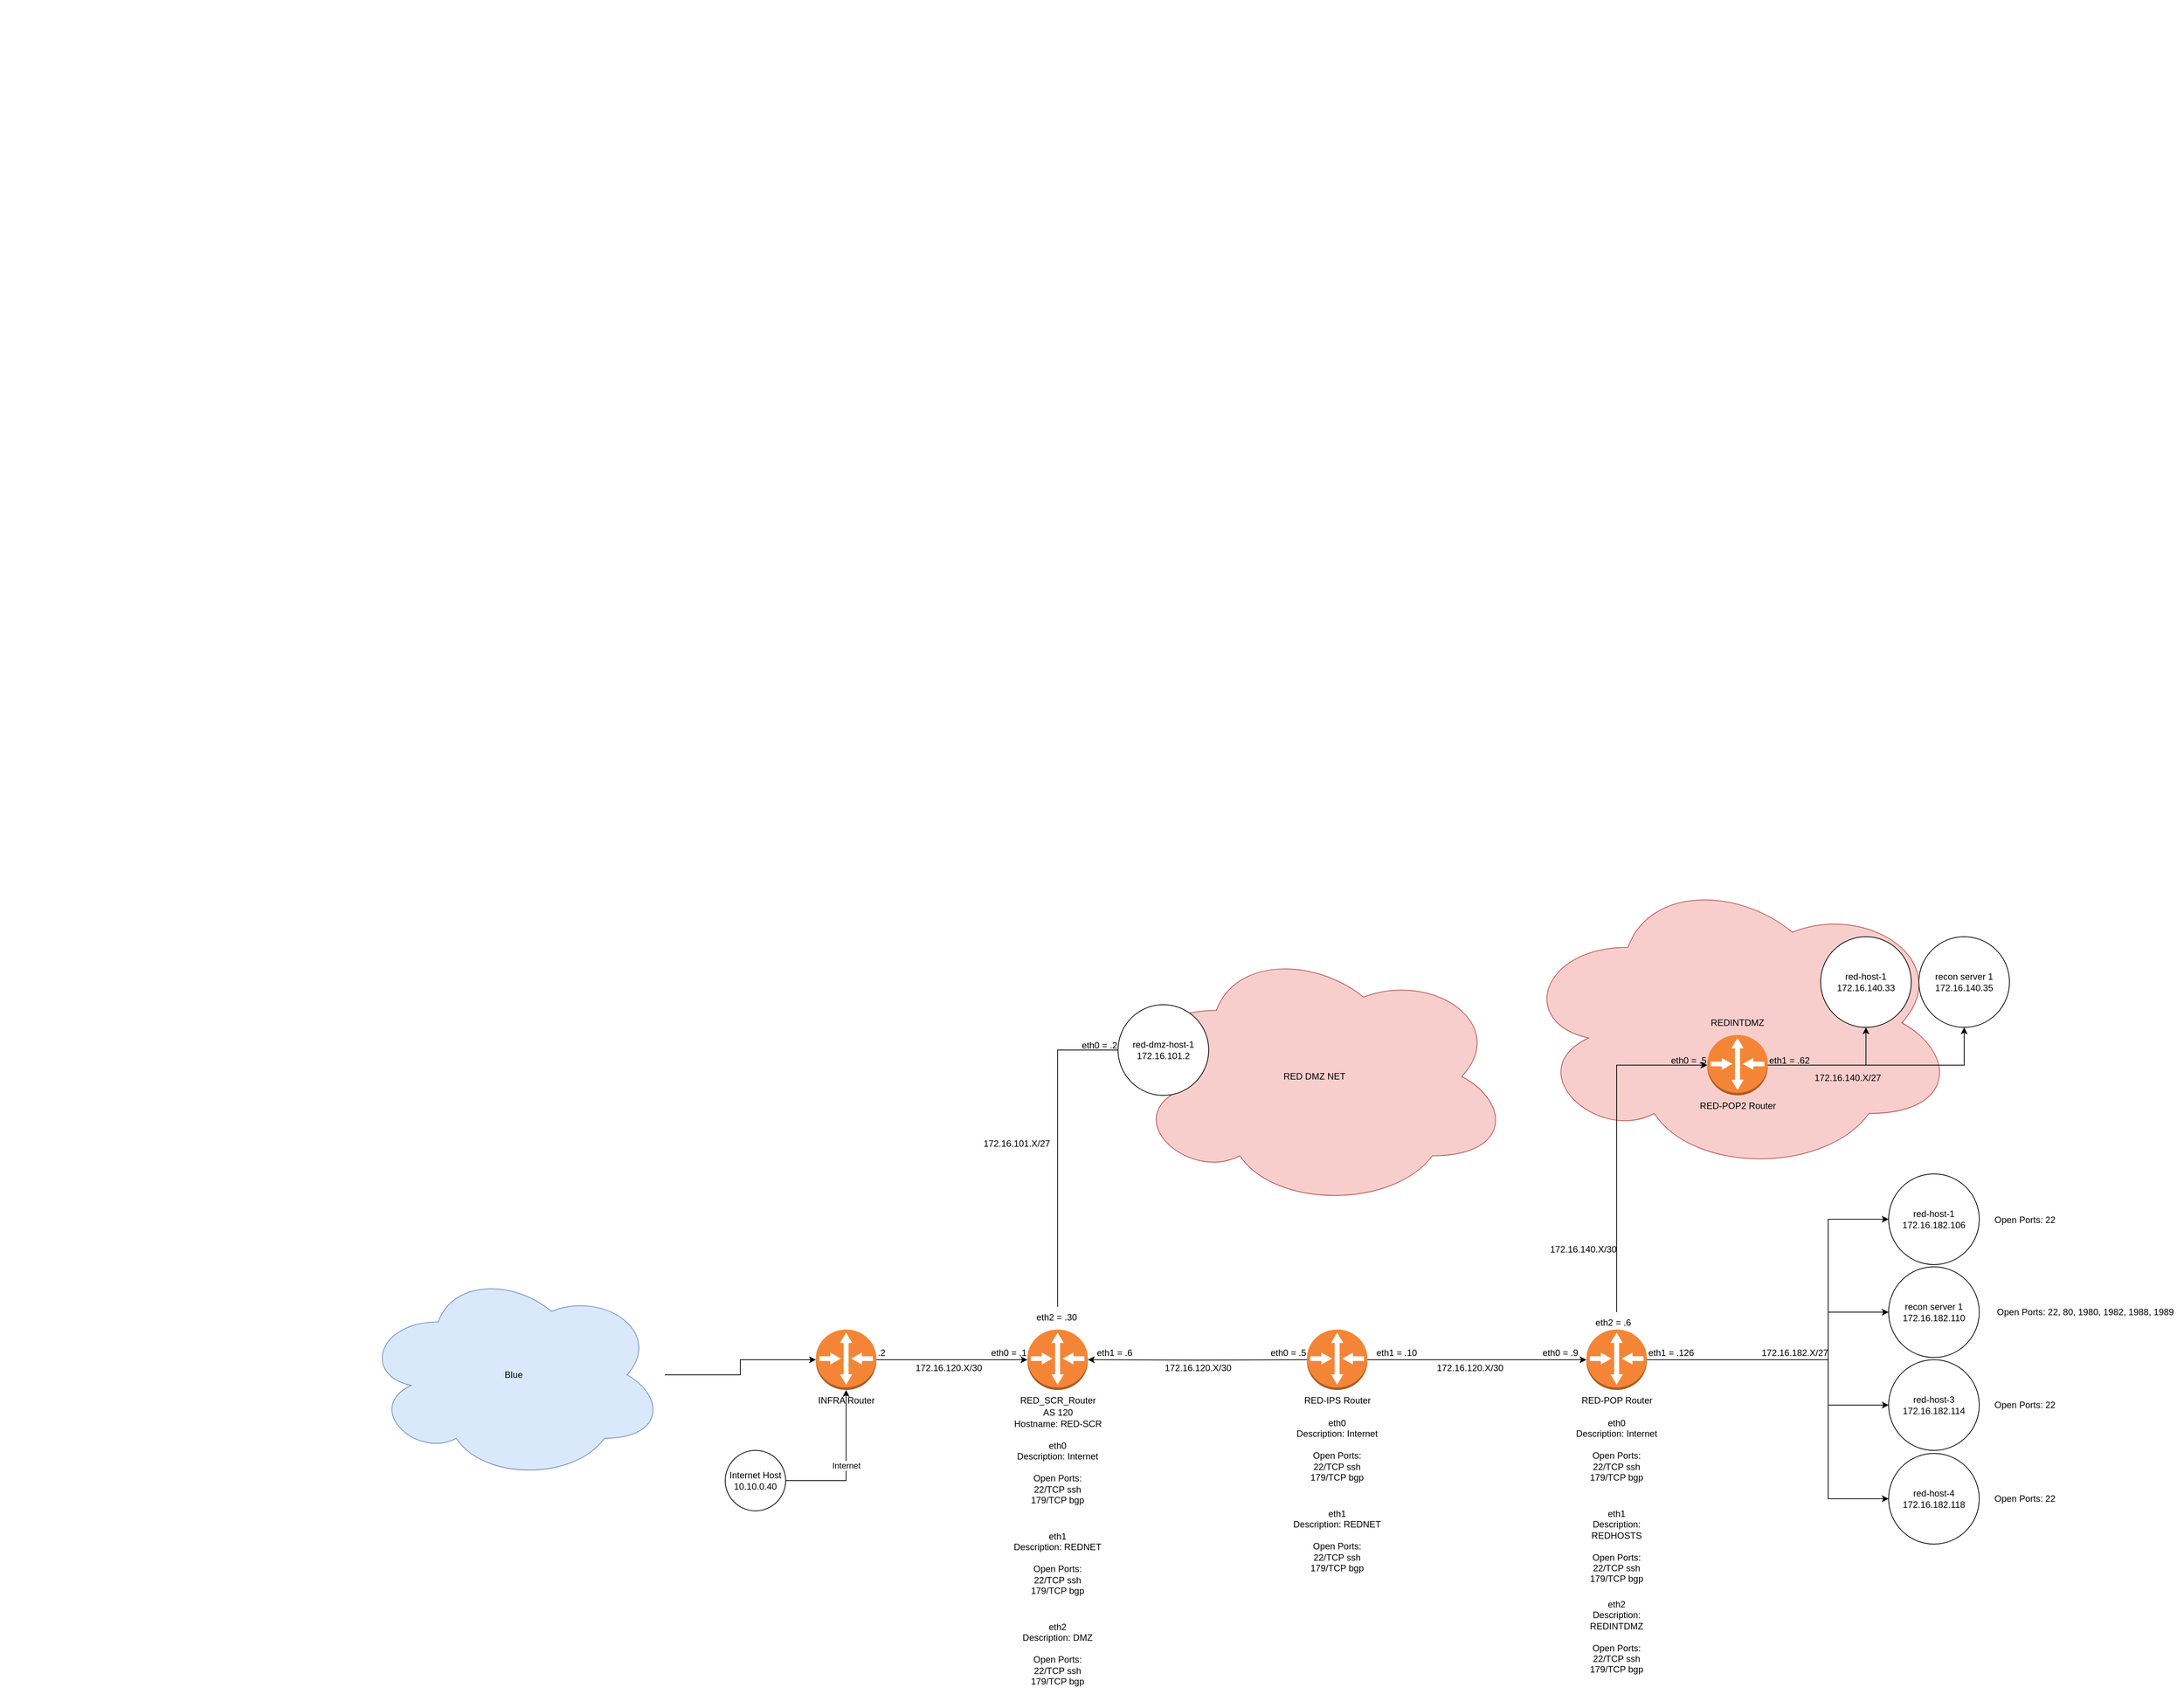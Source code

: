 <mxfile version="20.6.2" type="github">
  <diagram name="Page-1" id="e3a06f82-3646-2815-327d-82caf3d4e204">
    <mxGraphModel dx="637" dy="3091" grid="1" gridSize="10" guides="1" tooltips="1" connect="1" arrows="1" fold="1" page="1" pageScale="1.5" pageWidth="1169" pageHeight="826" background="none" math="0" shadow="0">
      <root>
        <mxCell id="0" style=";html=1;" />
        <mxCell id="1" style=";html=1;" parent="0" />
        <mxCell id="kNAQQPgvvK02Aw0wDlUr-91" value="REDINTDMZ" style="ellipse;shape=cloud;whiteSpace=wrap;html=1;shadow=0;fillColor=#f8cecc;strokeColor=#b85450;" vertex="1" parent="1">
          <mxGeometry x="2190" y="-116" width="580" height="400" as="geometry" />
        </mxCell>
        <mxCell id="kNAQQPgvvK02Aw0wDlUr-9" value="" style="edgeStyle=orthogonalEdgeStyle;rounded=0;orthogonalLoop=1;jettySize=auto;html=1;sketch=0;shadow=0;" edge="1" parent="1">
          <mxGeometry x="0.6" y="10" relative="1" as="geometry">
            <mxPoint x="1340" y="530" as="sourcePoint" />
            <mxPoint x="1540" y="530" as="targetPoint" />
            <mxPoint as="offset" />
          </mxGeometry>
        </mxCell>
        <mxCell id="kNAQQPgvvK02Aw0wDlUr-1" value="INFRA Router" style="outlineConnect=0;dashed=0;verticalLabelPosition=bottom;verticalAlign=top;align=center;html=1;shape=mxgraph.aws3.router;fillColor=#F58536;gradientColor=none;sketch=0;shadow=0;container=0;" vertex="1" parent="1">
          <mxGeometry x="1260" y="490" width="80" height="80" as="geometry" />
        </mxCell>
        <mxCell id="kNAQQPgvvK02Aw0wDlUr-6" value="Internet" style="edgeStyle=orthogonalEdgeStyle;rounded=0;orthogonalLoop=1;jettySize=auto;html=1;sketch=0;shadow=0;" edge="1" parent="1" source="kNAQQPgvvK02Aw0wDlUr-2" target="kNAQQPgvvK02Aw0wDlUr-1">
          <mxGeometry relative="1" as="geometry" />
        </mxCell>
        <mxCell id="kNAQQPgvvK02Aw0wDlUr-2" value="&lt;div&gt;Internet Host&lt;/div&gt;&lt;div&gt;10.10.0.40&lt;br&gt;&lt;/div&gt;" style="ellipse;whiteSpace=wrap;html=1;aspect=fixed;sketch=0;shadow=0;container=0;" vertex="1" parent="1">
          <mxGeometry x="1140" y="650" width="80" height="80" as="geometry" />
        </mxCell>
        <mxCell id="kNAQQPgvvK02Aw0wDlUr-7" style="edgeStyle=orthogonalEdgeStyle;rounded=0;orthogonalLoop=1;jettySize=auto;html=1;sketch=0;shadow=0;" edge="1" parent="1" source="kNAQQPgvvK02Aw0wDlUr-3" target="kNAQQPgvvK02Aw0wDlUr-1">
          <mxGeometry relative="1" as="geometry" />
        </mxCell>
        <mxCell id="kNAQQPgvvK02Aw0wDlUr-3" value="Blue" style="ellipse;shape=cloud;whiteSpace=wrap;html=1;fillColor=#dae8fc;strokeColor=#6c8ebf;sketch=0;shadow=0;container=0;" vertex="1" parent="1">
          <mxGeometry x="660" y="410" width="400" height="280" as="geometry" />
        </mxCell>
        <mxCell id="kNAQQPgvvK02Aw0wDlUr-8" value="RED_SCR_Router" style="outlineConnect=0;dashed=0;verticalLabelPosition=bottom;verticalAlign=top;align=center;html=1;shape=mxgraph.aws3.router;fillColor=#F58536;gradientColor=none;sketch=0;shadow=0;container=0;" vertex="1" parent="1">
          <mxGeometry x="1540" y="490" width="80" height="80" as="geometry" />
        </mxCell>
        <mxCell id="kNAQQPgvvK02Aw0wDlUr-12" style="edgeStyle=orthogonalEdgeStyle;rounded=0;orthogonalLoop=1;jettySize=auto;html=1;sketch=0;shadow=0;" edge="1" parent="1" target="kNAQQPgvvK02Aw0wDlUr-8">
          <mxGeometry relative="1" as="geometry">
            <mxPoint x="1910" y="530" as="sourcePoint" />
          </mxGeometry>
        </mxCell>
        <UserObject label="eth0 = .1" link="172.16.120.1" id="kNAQQPgvvK02Aw0wDlUr-15">
          <mxCell style="text;whiteSpace=wrap;html=1;sketch=0;shadow=0;container=0;" vertex="1" parent="1">
            <mxGeometry x="1490" y="507" width="50" height="20" as="geometry" />
          </mxCell>
        </UserObject>
        <UserObject label="172.16.120.X/30" link="172.16.120.1" id="kNAQQPgvvK02Aw0wDlUr-17">
          <mxCell style="text;whiteSpace=wrap;html=1;sketch=0;shadow=0;container=0;" vertex="1" parent="1">
            <mxGeometry x="1390" y="527" width="80" height="20" as="geometry" />
          </mxCell>
        </UserObject>
        <UserObject label="&lt;div&gt;.2&lt;/div&gt;" link="172.16.120.1" id="kNAQQPgvvK02Aw0wDlUr-19">
          <mxCell style="text;whiteSpace=wrap;html=1;sketch=0;shadow=0;container=0;" vertex="1" parent="1">
            <mxGeometry x="1340" y="507" width="20" height="20" as="geometry" />
          </mxCell>
        </UserObject>
        <UserObject label="eth1 = .6" link="172.16.120.1" id="kNAQQPgvvK02Aw0wDlUr-28">
          <mxCell style="text;whiteSpace=wrap;html=1;sketch=0;shadow=0;container=0;" vertex="1" parent="1">
            <mxGeometry x="1630" y="507" width="50" height="20" as="geometry" />
          </mxCell>
        </UserObject>
        <mxCell id="kNAQQPgvvK02Aw0wDlUr-18" value="&lt;div&gt;Hostname: RED-SCR&lt;/div&gt;" style="text;html=1;align=center;verticalAlign=middle;resizable=0;points=[];autosize=1;strokeColor=none;fillColor=none;sketch=0;shadow=0;container=0;" vertex="1" parent="1">
          <mxGeometry x="1510" y="600" width="140" height="30" as="geometry" />
        </mxCell>
        <mxCell id="kNAQQPgvvK02Aw0wDlUr-32" value="AS 120" style="text;html=1;align=center;verticalAlign=middle;resizable=0;points=[];autosize=1;strokeColor=none;fillColor=none;sketch=0;shadow=0;container=0;" vertex="1" parent="1">
          <mxGeometry x="1550" y="585" width="60" height="30" as="geometry" />
        </mxCell>
        <mxCell id="kNAQQPgvvK02Aw0wDlUr-56" style="edgeStyle=orthogonalEdgeStyle;rounded=0;sketch=0;orthogonalLoop=1;jettySize=auto;html=1;shadow=0;entryX=0.07;entryY=0.4;entryDx=0;entryDy=0;entryPerimeter=0;" edge="1" parent="1" source="kNAQQPgvvK02Aw0wDlUr-40" target="kNAQQPgvvK02Aw0wDlUr-55">
          <mxGeometry relative="1" as="geometry">
            <Array as="points">
              <mxPoint x="1580" y="120" />
            </Array>
          </mxGeometry>
        </mxCell>
        <mxCell id="kNAQQPgvvK02Aw0wDlUr-40" value="eth2 = .30" style="text;whiteSpace=wrap;html=1;sketch=0;shadow=0;container=0;" vertex="1" parent="1">
          <mxGeometry x="1550" y="460" width="60" height="23" as="geometry" />
        </mxCell>
        <mxCell id="kNAQQPgvvK02Aw0wDlUr-50" value="172.16.101.X/27" style="text;whiteSpace=wrap;html=1;container=0;" vertex="1" parent="1">
          <mxGeometry x="1480" y="230" width="90" height="20" as="geometry" />
        </mxCell>
        <mxCell id="kNAQQPgvvK02Aw0wDlUr-51" value="&lt;div align=&quot;center&quot;&gt;eth2&lt;br&gt;&lt;/div&gt;&lt;div align=&quot;center&quot;&gt;Description: DMZ&lt;br&gt;&lt;/div&gt;&lt;div align=&quot;center&quot;&gt;&lt;br&gt;&lt;/div&gt;&lt;div align=&quot;center&quot;&gt;Open Ports:&lt;/div&gt;&lt;div align=&quot;center&quot;&gt;22/TCP ssh&lt;/div&gt;&lt;div align=&quot;center&quot;&gt;179/TCP bgp&lt;/div&gt;" style="text;whiteSpace=wrap;html=1;align=center;container=0;" vertex="1" parent="1">
          <mxGeometry x="1520" y="870" width="120" height="120" as="geometry" />
        </mxCell>
        <mxCell id="kNAQQPgvvK02Aw0wDlUr-30" value="&lt;div align=&quot;center&quot;&gt;eth0&lt;br&gt;&lt;/div&gt;&lt;div align=&quot;center&quot;&gt;Description: Internet&lt;/div&gt;&lt;div align=&quot;center&quot;&gt;&lt;br&gt;&lt;/div&gt;&lt;div align=&quot;center&quot;&gt;Open Ports:&lt;/div&gt;&lt;div align=&quot;center&quot;&gt;22/TCP ssh&lt;/div&gt;&lt;div align=&quot;center&quot;&gt;179/TCP bgp&lt;/div&gt;" style="text;whiteSpace=wrap;html=1;align=center;sketch=0;shadow=0;container=0;" vertex="1" parent="1">
          <mxGeometry x="1520" y="630" width="120" height="120" as="geometry" />
        </mxCell>
        <mxCell id="kNAQQPgvvK02Aw0wDlUr-31" value="&lt;div align=&quot;center&quot;&gt;eth1&lt;br&gt;&lt;/div&gt;&lt;div align=&quot;center&quot;&gt;Description: REDNET&lt;br&gt;&lt;/div&gt;&lt;div align=&quot;center&quot;&gt;&lt;br&gt;&lt;/div&gt;&lt;div align=&quot;center&quot;&gt;Open Ports:&lt;/div&gt;&lt;div align=&quot;center&quot;&gt;22/TCP ssh&lt;/div&gt;&lt;div align=&quot;center&quot;&gt;179/TCP bgp&lt;/div&gt;" style="text;whiteSpace=wrap;html=1;align=center;sketch=0;shadow=0;container=0;" vertex="1" parent="1">
          <mxGeometry x="1520" y="750" width="120" height="120" as="geometry" />
        </mxCell>
        <mxCell id="kNAQQPgvvK02Aw0wDlUr-55" value="RED DMZ NET" style="ellipse;shape=cloud;whiteSpace=wrap;html=1;shadow=0;fillColor=#f8cecc;strokeColor=#b85450;" vertex="1" parent="1">
          <mxGeometry x="1660" y="-20" width="520" height="350" as="geometry" />
        </mxCell>
        <UserObject label="172.16.120.X/30" link="172.16.120.1" id="kNAQQPgvvK02Aw0wDlUr-57">
          <mxCell style="text;whiteSpace=wrap;html=1;sketch=0;shadow=0;container=0;" vertex="1" parent="1">
            <mxGeometry x="1720" y="527" width="80" height="20" as="geometry" />
          </mxCell>
        </UserObject>
        <mxCell id="kNAQQPgvvK02Aw0wDlUr-67" style="edgeStyle=orthogonalEdgeStyle;rounded=0;sketch=0;orthogonalLoop=1;jettySize=auto;html=1;shadow=0;" edge="1" parent="1" source="kNAQQPgvvK02Aw0wDlUr-58" target="kNAQQPgvvK02Aw0wDlUr-66">
          <mxGeometry relative="1" as="geometry" />
        </mxCell>
        <mxCell id="kNAQQPgvvK02Aw0wDlUr-58" value="RED-IPS Router" style="outlineConnect=0;dashed=0;verticalLabelPosition=bottom;verticalAlign=top;align=center;html=1;shape=mxgraph.aws3.router;fillColor=#F58536;gradientColor=none;sketch=0;shadow=0;container=0;" vertex="1" parent="1">
          <mxGeometry x="1910" y="490" width="80" height="80" as="geometry" />
        </mxCell>
        <mxCell id="kNAQQPgvvK02Aw0wDlUr-61" value="&lt;div align=&quot;center&quot;&gt;eth0&lt;br&gt;&lt;/div&gt;&lt;div align=&quot;center&quot;&gt;Description: Internet&lt;/div&gt;&lt;div align=&quot;center&quot;&gt;&lt;br&gt;&lt;/div&gt;&lt;div align=&quot;center&quot;&gt;Open Ports:&lt;/div&gt;&lt;div align=&quot;center&quot;&gt;22/TCP ssh&lt;/div&gt;&lt;div align=&quot;center&quot;&gt;179/TCP bgp&lt;/div&gt;" style="text;whiteSpace=wrap;html=1;align=center;sketch=0;shadow=0;container=0;" vertex="1" parent="1">
          <mxGeometry x="1890" y="600" width="120" height="120" as="geometry" />
        </mxCell>
        <mxCell id="kNAQQPgvvK02Aw0wDlUr-62" value="&lt;div align=&quot;center&quot;&gt;eth1&lt;br&gt;&lt;/div&gt;&lt;div align=&quot;center&quot;&gt;Description: REDNET&lt;br&gt;&lt;/div&gt;&lt;div align=&quot;center&quot;&gt;&lt;br&gt;&lt;/div&gt;&lt;div align=&quot;center&quot;&gt;Open Ports:&lt;/div&gt;&lt;div align=&quot;center&quot;&gt;22/TCP ssh&lt;/div&gt;&lt;div align=&quot;center&quot;&gt;179/TCP bgp&lt;/div&gt;" style="text;whiteSpace=wrap;html=1;align=center;sketch=0;shadow=0;container=0;" vertex="1" parent="1">
          <mxGeometry x="1890" y="720" width="120" height="120" as="geometry" />
        </mxCell>
        <mxCell id="kNAQQPgvvK02Aw0wDlUr-63" value="&lt;div&gt;red-dmz-host-1&lt;/div&gt;&lt;div&gt;172.16.101.2&lt;br&gt;&lt;/div&gt;" style="ellipse;whiteSpace=wrap;html=1;aspect=fixed;sketch=0;shadow=0;container=0;" vertex="1" parent="1">
          <mxGeometry x="1660" y="60" width="120" height="120" as="geometry" />
        </mxCell>
        <UserObject label="eth0 = .2" link="172.16.120.1" id="kNAQQPgvvK02Aw0wDlUr-64">
          <mxCell style="text;whiteSpace=wrap;html=1;sketch=0;shadow=0;container=0;" vertex="1" parent="1">
            <mxGeometry x="1610" y="100" width="50" height="20" as="geometry" />
          </mxCell>
        </UserObject>
        <UserObject label="eth0 = .5" link="172.16.120.1" id="kNAQQPgvvK02Aw0wDlUr-65">
          <mxCell style="text;whiteSpace=wrap;html=1;sketch=0;shadow=0;container=0;" vertex="1" parent="1">
            <mxGeometry x="1860" y="507" width="50" height="20" as="geometry" />
          </mxCell>
        </UserObject>
        <mxCell id="kNAQQPgvvK02Aw0wDlUr-76" style="edgeStyle=orthogonalEdgeStyle;rounded=0;sketch=0;orthogonalLoop=1;jettySize=auto;html=1;shadow=0;entryX=0;entryY=0.5;entryDx=0;entryDy=0;" edge="1" parent="1" source="kNAQQPgvvK02Aw0wDlUr-66" target="kNAQQPgvvK02Aw0wDlUr-95">
          <mxGeometry relative="1" as="geometry">
            <mxPoint x="2640" y="530" as="targetPoint" />
            <Array as="points">
              <mxPoint x="2600" y="530" />
              <mxPoint x="2600" y="344" />
            </Array>
          </mxGeometry>
        </mxCell>
        <mxCell id="kNAQQPgvvK02Aw0wDlUr-78" style="edgeStyle=orthogonalEdgeStyle;rounded=0;sketch=0;orthogonalLoop=1;jettySize=auto;html=1;shadow=0;startArrow=none;entryX=0;entryY=0.5;entryDx=0;entryDy=0;entryPerimeter=0;" edge="1" parent="1" source="kNAQQPgvvK02Aw0wDlUr-81" target="kNAQQPgvvK02Aw0wDlUr-106">
          <mxGeometry relative="1" as="geometry">
            <mxPoint x="2470" y="310" as="targetPoint" />
            <Array as="points">
              <mxPoint x="2320" y="140" />
              <mxPoint x="2380" y="140" />
            </Array>
          </mxGeometry>
        </mxCell>
        <mxCell id="kNAQQPgvvK02Aw0wDlUr-96" style="edgeStyle=orthogonalEdgeStyle;rounded=0;sketch=0;orthogonalLoop=1;jettySize=auto;html=1;entryX=0;entryY=0.5;entryDx=0;entryDy=0;shadow=0;" edge="1" parent="1" source="kNAQQPgvvK02Aw0wDlUr-66" target="kNAQQPgvvK02Aw0wDlUr-94">
          <mxGeometry relative="1" as="geometry">
            <Array as="points">
              <mxPoint x="2600" y="530" />
              <mxPoint x="2600" y="714" />
            </Array>
          </mxGeometry>
        </mxCell>
        <mxCell id="kNAQQPgvvK02Aw0wDlUr-97" style="edgeStyle=orthogonalEdgeStyle;rounded=0;sketch=0;orthogonalLoop=1;jettySize=auto;html=1;entryX=0;entryY=0.5;entryDx=0;entryDy=0;shadow=0;" edge="1" parent="1" source="kNAQQPgvvK02Aw0wDlUr-66" target="kNAQQPgvvK02Aw0wDlUr-92">
          <mxGeometry relative="1" as="geometry">
            <Array as="points">
              <mxPoint x="2600" y="530" />
              <mxPoint x="2600" y="467" />
            </Array>
          </mxGeometry>
        </mxCell>
        <mxCell id="kNAQQPgvvK02Aw0wDlUr-98" style="edgeStyle=orthogonalEdgeStyle;rounded=0;sketch=0;orthogonalLoop=1;jettySize=auto;html=1;entryX=0;entryY=0.5;entryDx=0;entryDy=0;shadow=0;" edge="1" parent="1" source="kNAQQPgvvK02Aw0wDlUr-66" target="kNAQQPgvvK02Aw0wDlUr-93">
          <mxGeometry relative="1" as="geometry">
            <Array as="points">
              <mxPoint x="2600" y="530" />
              <mxPoint x="2600" y="590" />
            </Array>
          </mxGeometry>
        </mxCell>
        <mxCell id="kNAQQPgvvK02Aw0wDlUr-66" value="RED-POP Router" style="outlineConnect=0;dashed=0;verticalLabelPosition=bottom;verticalAlign=top;align=center;html=1;shape=mxgraph.aws3.router;fillColor=#F58536;gradientColor=none;sketch=0;shadow=0;container=0;" vertex="1" parent="1">
          <mxGeometry x="2280" y="490" width="80" height="80" as="geometry" />
        </mxCell>
        <UserObject label="eth1 = .10" link="172.16.120.1" id="kNAQQPgvvK02Aw0wDlUr-68">
          <mxCell style="text;whiteSpace=wrap;html=1;sketch=0;shadow=0;container=0;" vertex="1" parent="1">
            <mxGeometry x="2000" y="507" width="60" height="20" as="geometry" />
          </mxCell>
        </UserObject>
        <UserObject label="172.16.120.X/30" link="172.16.120.1" id="kNAQQPgvvK02Aw0wDlUr-69">
          <mxCell style="text;whiteSpace=wrap;html=1;sketch=0;shadow=0;container=0;" vertex="1" parent="1">
            <mxGeometry x="2080" y="527" width="80" height="20" as="geometry" />
          </mxCell>
        </UserObject>
        <UserObject label="eth0 = .9" link="172.16.120.1" id="kNAQQPgvvK02Aw0wDlUr-71">
          <mxCell style="text;whiteSpace=wrap;html=1;sketch=0;shadow=0;container=0;" vertex="1" parent="1">
            <mxGeometry x="2220" y="507" width="50" height="20" as="geometry" />
          </mxCell>
        </UserObject>
        <mxCell id="kNAQQPgvvK02Aw0wDlUr-72" value="&lt;div align=&quot;center&quot;&gt;eth0&lt;br&gt;&lt;/div&gt;&lt;div align=&quot;center&quot;&gt;Description: Internet&lt;/div&gt;&lt;div align=&quot;center&quot;&gt;&lt;br&gt;&lt;/div&gt;&lt;div align=&quot;center&quot;&gt;Open Ports:&lt;/div&gt;&lt;div align=&quot;center&quot;&gt;22/TCP ssh&lt;/div&gt;&lt;div align=&quot;center&quot;&gt;179/TCP bgp&lt;/div&gt;" style="text;whiteSpace=wrap;html=1;align=center;sketch=0;shadow=0;container=0;" vertex="1" parent="1">
          <mxGeometry x="2260" y="600" width="120" height="120" as="geometry" />
        </mxCell>
        <mxCell id="kNAQQPgvvK02Aw0wDlUr-73" value="&lt;div align=&quot;center&quot;&gt;eth2&lt;br&gt;&lt;/div&gt;&lt;div align=&quot;center&quot;&gt;Description: REDINTDMZ&lt;br&gt;&lt;/div&gt;&lt;div align=&quot;center&quot;&gt;&lt;br&gt;&lt;/div&gt;&lt;div align=&quot;center&quot;&gt;Open Ports:&lt;/div&gt;&lt;div align=&quot;center&quot;&gt;22/TCP ssh&lt;/div&gt;&lt;div align=&quot;center&quot;&gt;179/TCP bgp&lt;/div&gt;" style="text;whiteSpace=wrap;html=1;align=center;container=0;" vertex="1" parent="1">
          <mxGeometry x="2260" y="840" width="120" height="120" as="geometry" />
        </mxCell>
        <mxCell id="kNAQQPgvvK02Aw0wDlUr-74" value="&lt;div align=&quot;center&quot;&gt;eth1&lt;br&gt;&lt;/div&gt;&lt;div align=&quot;center&quot;&gt;Description: REDHOSTS&lt;br&gt;&lt;/div&gt;&lt;div align=&quot;center&quot;&gt;&lt;br&gt;&lt;/div&gt;&lt;div align=&quot;center&quot;&gt;Open Ports:&lt;/div&gt;&lt;div align=&quot;center&quot;&gt;22/TCP ssh&lt;/div&gt;&lt;div align=&quot;center&quot;&gt;179/TCP bgp&lt;/div&gt;" style="text;whiteSpace=wrap;html=1;align=center;sketch=0;shadow=0;container=0;" vertex="1" parent="1">
          <mxGeometry x="2260" y="720" width="120" height="120" as="geometry" />
        </mxCell>
        <UserObject label="eth1 = .126" link="172.16.120.1" id="kNAQQPgvvK02Aw0wDlUr-79">
          <mxCell style="text;whiteSpace=wrap;html=1;sketch=0;shadow=0;container=0;" vertex="1" parent="1">
            <mxGeometry x="2360" y="507" width="70" height="20" as="geometry" />
          </mxCell>
        </UserObject>
        <UserObject label="172.16.182.X/27" link="172.16.120.1" id="kNAQQPgvvK02Aw0wDlUr-80">
          <mxCell style="text;whiteSpace=wrap;html=1;sketch=0;shadow=0;container=0;" vertex="1" parent="1">
            <mxGeometry x="2510" y="507" width="80" height="20" as="geometry" />
          </mxCell>
        </UserObject>
        <mxCell id="kNAQQPgvvK02Aw0wDlUr-81" value="eth2 = .6" style="text;whiteSpace=wrap;html=1;sketch=0;shadow=0;container=0;" vertex="1" parent="1">
          <mxGeometry x="2290" y="467" width="60" height="23" as="geometry" />
        </mxCell>
        <mxCell id="kNAQQPgvvK02Aw0wDlUr-83" value="&amp;nbsp;" style="text;whiteSpace=wrap;html=1;" vertex="1" parent="1">
          <mxGeometry x="2390" y="490" width="40" height="40" as="geometry" />
        </mxCell>
        <UserObject label="172.16.140.X/30" link="172.16.120.1" id="kNAQQPgvvK02Aw0wDlUr-86">
          <mxCell style="text;whiteSpace=wrap;html=1;sketch=0;shadow=0;container=0;" vertex="1" parent="1">
            <mxGeometry x="2230" y="370" width="80" height="20" as="geometry" />
          </mxCell>
        </UserObject>
        <mxCell id="kNAQQPgvvK02Aw0wDlUr-88" value="eth0 = .5" style="text;whiteSpace=wrap;html=1;sketch=0;shadow=0;container=0;" vertex="1" parent="1">
          <mxGeometry x="2390" y="120" width="60" height="23" as="geometry" />
        </mxCell>
        <mxCell id="kNAQQPgvvK02Aw0wDlUr-90" value="&amp;nbsp;" style="text;whiteSpace=wrap;html=1;" vertex="1" parent="1">
          <mxGeometry x="180" y="-1270" width="40" height="40" as="geometry" />
        </mxCell>
        <mxCell id="kNAQQPgvvK02Aw0wDlUr-92" value="&lt;div&gt;recon server 1&lt;br&gt;&lt;/div&gt;&lt;div&gt;172.16.182.110&lt;/div&gt;" style="ellipse;whiteSpace=wrap;html=1;aspect=fixed;sketch=0;shadow=0;container=0;" vertex="1" parent="1">
          <mxGeometry x="2680" y="407" width="120" height="120" as="geometry" />
        </mxCell>
        <mxCell id="kNAQQPgvvK02Aw0wDlUr-93" value="&lt;div&gt;red-host-3&lt;/div&gt;&lt;div&gt;172.16.182.114&lt;/div&gt;" style="ellipse;whiteSpace=wrap;html=1;aspect=fixed;sketch=0;shadow=0;container=0;" vertex="1" parent="1">
          <mxGeometry x="2680" y="530" width="120" height="120" as="geometry" />
        </mxCell>
        <mxCell id="kNAQQPgvvK02Aw0wDlUr-94" value="&lt;div&gt;red-host-4&lt;/div&gt;&lt;div&gt;172.16.182.118&lt;/div&gt;" style="ellipse;whiteSpace=wrap;html=1;aspect=fixed;sketch=0;shadow=0;container=0;" vertex="1" parent="1">
          <mxGeometry x="2680" y="654" width="120" height="120" as="geometry" />
        </mxCell>
        <mxCell id="kNAQQPgvvK02Aw0wDlUr-95" value="&lt;div&gt;red-host-1&lt;/div&gt;&lt;div&gt;172.16.182.106&lt;br&gt;&lt;/div&gt;" style="ellipse;whiteSpace=wrap;html=1;aspect=fixed;sketch=0;shadow=0;container=0;" vertex="1" parent="1">
          <mxGeometry x="2680" y="284" width="120" height="120" as="geometry" />
        </mxCell>
        <mxCell id="kNAQQPgvvK02Aw0wDlUr-102" value="&lt;div&gt;Open Ports: 22, 80, 1980, 1982, 1988, 1989&lt;br&gt;&lt;/div&gt;" style="text;html=1;align=center;verticalAlign=middle;resizable=0;points=[];autosize=1;strokeColor=none;fillColor=none;" vertex="1" parent="1">
          <mxGeometry x="2810" y="452" width="260" height="30" as="geometry" />
        </mxCell>
        <mxCell id="kNAQQPgvvK02Aw0wDlUr-103" value="&lt;div&gt;Open Ports: 22&lt;/div&gt;" style="text;html=1;align=center;verticalAlign=middle;resizable=0;points=[];autosize=1;strokeColor=none;fillColor=none;" vertex="1" parent="1">
          <mxGeometry x="2810" y="330" width="100" height="30" as="geometry" />
        </mxCell>
        <mxCell id="kNAQQPgvvK02Aw0wDlUr-104" value="&lt;div&gt;Open Ports: 22&lt;/div&gt;" style="text;html=1;align=center;verticalAlign=middle;resizable=0;points=[];autosize=1;strokeColor=none;fillColor=none;" vertex="1" parent="1">
          <mxGeometry x="2810" y="575" width="100" height="30" as="geometry" />
        </mxCell>
        <mxCell id="kNAQQPgvvK02Aw0wDlUr-105" value="&lt;div&gt;Open Ports: 22&lt;/div&gt;" style="text;html=1;align=center;verticalAlign=middle;resizable=0;points=[];autosize=1;strokeColor=none;fillColor=none;" vertex="1" parent="1">
          <mxGeometry x="2810" y="699" width="100" height="30" as="geometry" />
        </mxCell>
        <mxCell id="kNAQQPgvvK02Aw0wDlUr-112" style="edgeStyle=orthogonalEdgeStyle;rounded=0;sketch=0;orthogonalLoop=1;jettySize=auto;html=1;entryX=0.5;entryY=1;entryDx=0;entryDy=0;shadow=0;" edge="1" parent="1" source="kNAQQPgvvK02Aw0wDlUr-106" target="kNAQQPgvvK02Aw0wDlUr-115">
          <mxGeometry relative="1" as="geometry">
            <Array as="points">
              <mxPoint x="2650" y="140" />
            </Array>
          </mxGeometry>
        </mxCell>
        <mxCell id="kNAQQPgvvK02Aw0wDlUr-106" value="RED-POP2 Router" style="outlineConnect=0;dashed=0;verticalLabelPosition=bottom;verticalAlign=top;align=center;html=1;shape=mxgraph.aws3.router;fillColor=#F58536;gradientColor=none;sketch=0;shadow=0;container=0;" vertex="1" parent="1">
          <mxGeometry x="2440" y="100" width="80" height="80" as="geometry" />
        </mxCell>
        <UserObject label="172.16.140.X/27" link="172.16.120.1" id="kNAQQPgvvK02Aw0wDlUr-109">
          <mxCell style="text;whiteSpace=wrap;html=1;sketch=0;shadow=0;container=0;" vertex="1" parent="1">
            <mxGeometry x="2580" y="143" width="80" height="20" as="geometry" />
          </mxCell>
        </UserObject>
        <mxCell id="kNAQQPgvvK02Aw0wDlUr-113" value="eth1 = .62" style="text;whiteSpace=wrap;html=1;sketch=0;shadow=0;container=0;" vertex="1" parent="1">
          <mxGeometry x="2520" y="120" width="60" height="23" as="geometry" />
        </mxCell>
        <mxCell id="kNAQQPgvvK02Aw0wDlUr-114" value="&lt;div&gt;recon server 1&lt;br&gt;&lt;/div&gt;&lt;div&gt;172.16.140.35&lt;/div&gt;" style="ellipse;whiteSpace=wrap;html=1;aspect=fixed;sketch=0;shadow=0;container=0;" vertex="1" parent="1">
          <mxGeometry x="2720" y="-30" width="120" height="120" as="geometry" />
        </mxCell>
        <mxCell id="kNAQQPgvvK02Aw0wDlUr-115" value="&lt;div&gt;red-host-1&lt;/div&gt;&lt;div&gt;172.16.140.33&lt;br&gt;&lt;/div&gt;" style="ellipse;whiteSpace=wrap;html=1;aspect=fixed;sketch=0;shadow=0;container=0;" vertex="1" parent="1">
          <mxGeometry x="2590" y="-30" width="120" height="120" as="geometry" />
        </mxCell>
        <mxCell id="kNAQQPgvvK02Aw0wDlUr-116" style="edgeStyle=orthogonalEdgeStyle;rounded=0;sketch=0;orthogonalLoop=1;jettySize=auto;html=1;shadow=0;entryX=0.5;entryY=1;entryDx=0;entryDy=0;" edge="1" parent="1" target="kNAQQPgvvK02Aw0wDlUr-114">
          <mxGeometry relative="1" as="geometry">
            <mxPoint x="2650" y="140" as="sourcePoint" />
            <mxPoint x="2730" y="90" as="targetPoint" />
            <Array as="points">
              <mxPoint x="2780" y="140" />
            </Array>
          </mxGeometry>
        </mxCell>
      </root>
    </mxGraphModel>
  </diagram>
</mxfile>
